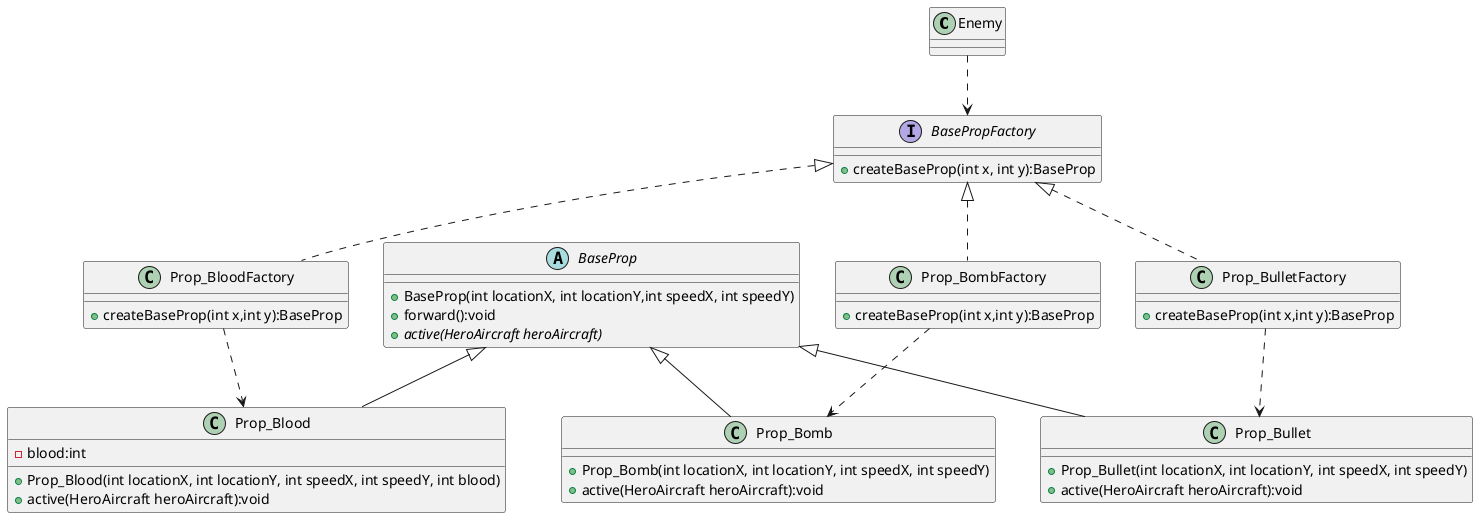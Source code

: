 @startuml
class Enemy {

}

Enemy ..> BasePropFactory

abstract class BaseProp {
    + BaseProp(int locationX, int locationY,int speedX, int speedY)
    + forward():void
    + {abstract} active(HeroAircraft heroAircraft)
}

interface BasePropFactory {
    + createBaseProp(int x, int y):BaseProp
}

class Prop_Blood {
    - blood:int
    + Prop_Blood(int locationX, int locationY, int speedX, int speedY, int blood)
    + active(HeroAircraft heroAircraft):void
}

BaseProp <|-- Prop_Blood

class Prop_BloodFactory {
    + createBaseProp(int x,int y):BaseProp
}

BasePropFactory <|.. Prop_BloodFactory
Prop_BloodFactory ..> Prop_Blood

class Prop_Bomb {
    + Prop_Bomb(int locationX, int locationY, int speedX, int speedY)
    + active(HeroAircraft heroAircraft):void
}

BaseProp <|-- Prop_Bomb

class Prop_BombFactory {
    + createBaseProp(int x,int y):BaseProp
}

BasePropFactory <|.. Prop_BombFactory
Prop_BombFactory ..> Prop_Bomb

class Prop_Bullet {
    + Prop_Bullet(int locationX, int locationY, int speedX, int speedY)
    + active(HeroAircraft heroAircraft):void
}

BaseProp <|-- Prop_Bullet

class Prop_BulletFactory {
    + createBaseProp(int x,int y):BaseProp
}

BasePropFactory <|.. Prop_BulletFactory
Prop_BulletFactory ..> Prop_Bullet


@enduml